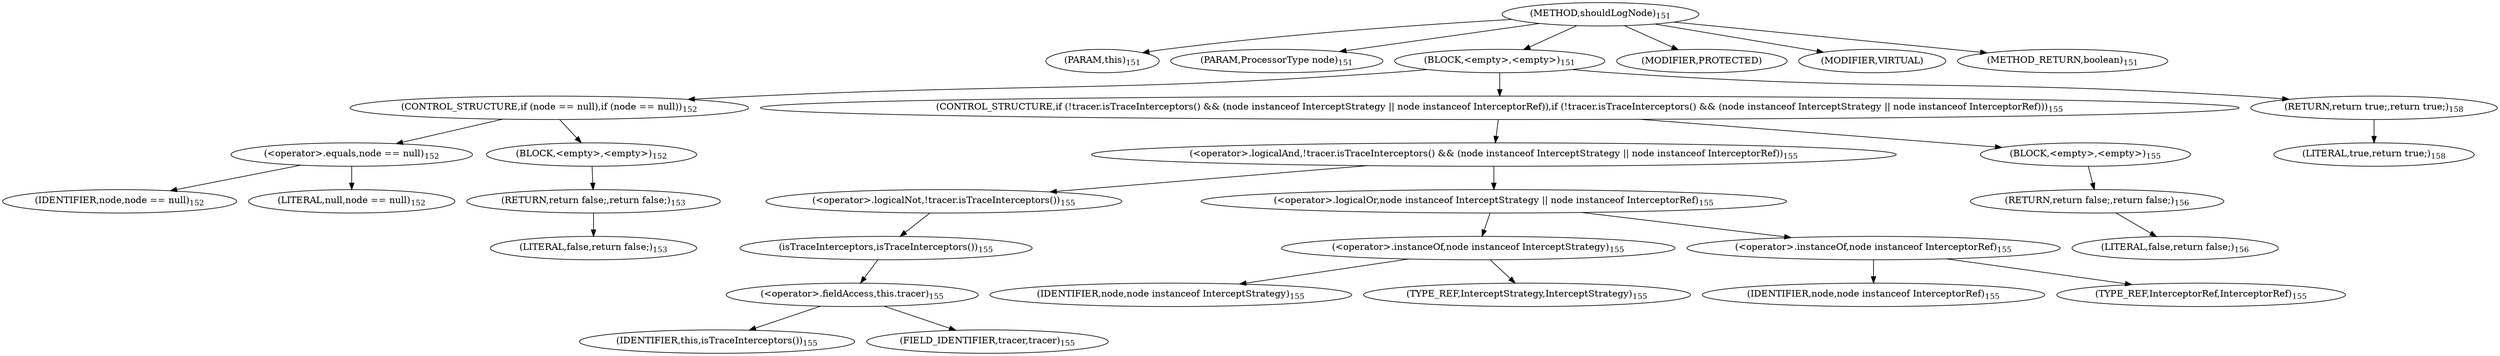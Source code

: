 digraph "shouldLogNode" {  
"358" [label = <(METHOD,shouldLogNode)<SUB>151</SUB>> ]
"359" [label = <(PARAM,this)<SUB>151</SUB>> ]
"360" [label = <(PARAM,ProcessorType node)<SUB>151</SUB>> ]
"361" [label = <(BLOCK,&lt;empty&gt;,&lt;empty&gt;)<SUB>151</SUB>> ]
"362" [label = <(CONTROL_STRUCTURE,if (node == null),if (node == null))<SUB>152</SUB>> ]
"363" [label = <(&lt;operator&gt;.equals,node == null)<SUB>152</SUB>> ]
"364" [label = <(IDENTIFIER,node,node == null)<SUB>152</SUB>> ]
"365" [label = <(LITERAL,null,node == null)<SUB>152</SUB>> ]
"366" [label = <(BLOCK,&lt;empty&gt;,&lt;empty&gt;)<SUB>152</SUB>> ]
"367" [label = <(RETURN,return false;,return false;)<SUB>153</SUB>> ]
"368" [label = <(LITERAL,false,return false;)<SUB>153</SUB>> ]
"369" [label = <(CONTROL_STRUCTURE,if (!tracer.isTraceInterceptors() &amp;&amp; (node instanceof InterceptStrategy || node instanceof InterceptorRef)),if (!tracer.isTraceInterceptors() &amp;&amp; (node instanceof InterceptStrategy || node instanceof InterceptorRef)))<SUB>155</SUB>> ]
"370" [label = <(&lt;operator&gt;.logicalAnd,!tracer.isTraceInterceptors() &amp;&amp; (node instanceof InterceptStrategy || node instanceof InterceptorRef))<SUB>155</SUB>> ]
"371" [label = <(&lt;operator&gt;.logicalNot,!tracer.isTraceInterceptors())<SUB>155</SUB>> ]
"372" [label = <(isTraceInterceptors,isTraceInterceptors())<SUB>155</SUB>> ]
"373" [label = <(&lt;operator&gt;.fieldAccess,this.tracer)<SUB>155</SUB>> ]
"374" [label = <(IDENTIFIER,this,isTraceInterceptors())<SUB>155</SUB>> ]
"375" [label = <(FIELD_IDENTIFIER,tracer,tracer)<SUB>155</SUB>> ]
"376" [label = <(&lt;operator&gt;.logicalOr,node instanceof InterceptStrategy || node instanceof InterceptorRef)<SUB>155</SUB>> ]
"377" [label = <(&lt;operator&gt;.instanceOf,node instanceof InterceptStrategy)<SUB>155</SUB>> ]
"378" [label = <(IDENTIFIER,node,node instanceof InterceptStrategy)<SUB>155</SUB>> ]
"379" [label = <(TYPE_REF,InterceptStrategy,InterceptStrategy)<SUB>155</SUB>> ]
"380" [label = <(&lt;operator&gt;.instanceOf,node instanceof InterceptorRef)<SUB>155</SUB>> ]
"381" [label = <(IDENTIFIER,node,node instanceof InterceptorRef)<SUB>155</SUB>> ]
"382" [label = <(TYPE_REF,InterceptorRef,InterceptorRef)<SUB>155</SUB>> ]
"383" [label = <(BLOCK,&lt;empty&gt;,&lt;empty&gt;)<SUB>155</SUB>> ]
"384" [label = <(RETURN,return false;,return false;)<SUB>156</SUB>> ]
"385" [label = <(LITERAL,false,return false;)<SUB>156</SUB>> ]
"386" [label = <(RETURN,return true;,return true;)<SUB>158</SUB>> ]
"387" [label = <(LITERAL,true,return true;)<SUB>158</SUB>> ]
"388" [label = <(MODIFIER,PROTECTED)> ]
"389" [label = <(MODIFIER,VIRTUAL)> ]
"390" [label = <(METHOD_RETURN,boolean)<SUB>151</SUB>> ]
  "358" -> "359" 
  "358" -> "360" 
  "358" -> "361" 
  "358" -> "388" 
  "358" -> "389" 
  "358" -> "390" 
  "361" -> "362" 
  "361" -> "369" 
  "361" -> "386" 
  "362" -> "363" 
  "362" -> "366" 
  "363" -> "364" 
  "363" -> "365" 
  "366" -> "367" 
  "367" -> "368" 
  "369" -> "370" 
  "369" -> "383" 
  "370" -> "371" 
  "370" -> "376" 
  "371" -> "372" 
  "372" -> "373" 
  "373" -> "374" 
  "373" -> "375" 
  "376" -> "377" 
  "376" -> "380" 
  "377" -> "378" 
  "377" -> "379" 
  "380" -> "381" 
  "380" -> "382" 
  "383" -> "384" 
  "384" -> "385" 
  "386" -> "387" 
}
